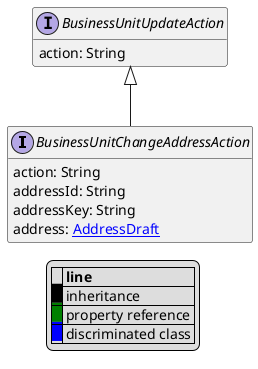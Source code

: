 @startuml

hide empty fields
hide empty methods
legend
|= |= line |
|<back:black>   </back>| inheritance |
|<back:green>   </back>| property reference |
|<back:blue>   </back>| discriminated class |
endlegend
interface BusinessUnitChangeAddressAction [[BusinessUnitChangeAddressAction.svg]] extends BusinessUnitUpdateAction {
    action: String
    addressId: String
    addressKey: String
    address: [[AddressDraft.svg AddressDraft]]
}
interface BusinessUnitUpdateAction [[BusinessUnitUpdateAction.svg]]  {
    action: String
}





@enduml
